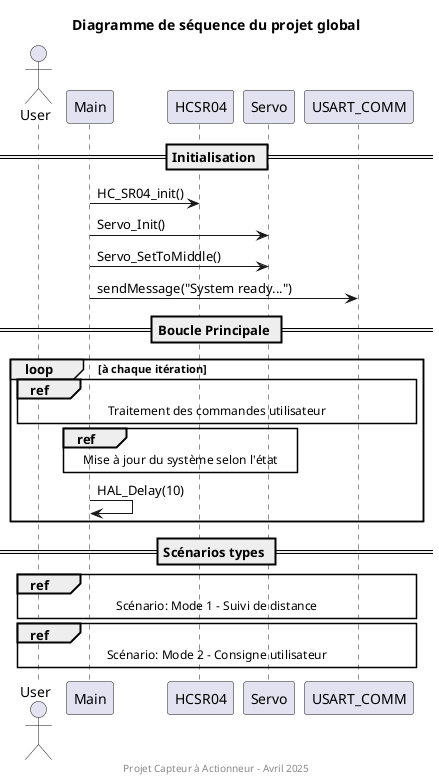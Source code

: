 @startuml

' Participants (modules)
actor "User" as User
participant "Main" as Main
participant "HCSR04" as HCSR04
participant "Servo" as Servo
participant "USART_COMM" as USART

' Initialisation
== Initialisation ==
Main -> HCSR04: HC_SR04_init()
Main -> Servo: Servo_Init()
Main -> Servo: Servo_SetToMiddle()
Main -> USART: sendMessage("System ready...")

' Boucle principale avec référence
== Boucle Principale ==
loop à chaque itération
  ref over User, Main, HCSR04, Servo, USART
    Traitement des commandes utilisateur
  end ref
  
  ref over Main, HCSR04, Servo
    Mise à jour du système selon l'état
  end ref
  
  Main -> Main: HAL_Delay(10)
end

' Scénarios de cas d'utilisation typiques
== Scénarios types ==
ref over User, Main, HCSR04, Servo, USART
  Scénario: Mode 1 - Suivi de distance
end ref

ref over User, Main, Servo, USART
  Scénario: Mode 2 - Consigne utilisateur
end ref

title Diagramme de séquence du projet global
footer Projet Capteur à Actionneur – Avril 2025

@enduml